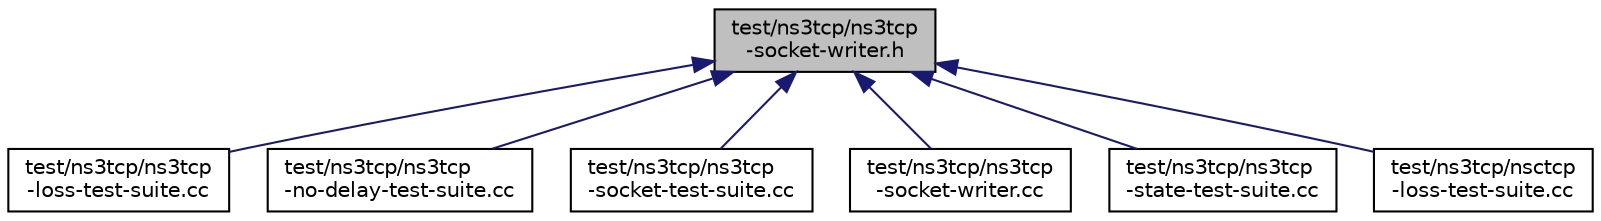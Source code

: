 digraph "test/ns3tcp/ns3tcp-socket-writer.h"
{
  edge [fontname="Helvetica",fontsize="10",labelfontname="Helvetica",labelfontsize="10"];
  node [fontname="Helvetica",fontsize="10",shape=record];
  Node1 [label="test/ns3tcp/ns3tcp\l-socket-writer.h",height=0.2,width=0.4,color="black", fillcolor="grey75", style="filled", fontcolor="black"];
  Node1 -> Node2 [dir="back",color="midnightblue",fontsize="10",style="solid"];
  Node2 [label="test/ns3tcp/ns3tcp\l-loss-test-suite.cc",height=0.2,width=0.4,color="black", fillcolor="white", style="filled",URL="$d4/d45/ns3tcp-loss-test-suite_8cc.html"];
  Node1 -> Node3 [dir="back",color="midnightblue",fontsize="10",style="solid"];
  Node3 [label="test/ns3tcp/ns3tcp\l-no-delay-test-suite.cc",height=0.2,width=0.4,color="black", fillcolor="white", style="filled",URL="$d9/d84/ns3tcp-no-delay-test-suite_8cc.html"];
  Node1 -> Node4 [dir="back",color="midnightblue",fontsize="10",style="solid"];
  Node4 [label="test/ns3tcp/ns3tcp\l-socket-test-suite.cc",height=0.2,width=0.4,color="black", fillcolor="white", style="filled",URL="$de/d3b/ns3tcp-socket-test-suite_8cc.html"];
  Node1 -> Node5 [dir="back",color="midnightblue",fontsize="10",style="solid"];
  Node5 [label="test/ns3tcp/ns3tcp\l-socket-writer.cc",height=0.2,width=0.4,color="black", fillcolor="white", style="filled",URL="$d6/db1/ns3tcp-socket-writer_8cc.html"];
  Node1 -> Node6 [dir="back",color="midnightblue",fontsize="10",style="solid"];
  Node6 [label="test/ns3tcp/ns3tcp\l-state-test-suite.cc",height=0.2,width=0.4,color="black", fillcolor="white", style="filled",URL="$d2/df6/ns3tcp-state-test-suite_8cc.html"];
  Node1 -> Node7 [dir="back",color="midnightblue",fontsize="10",style="solid"];
  Node7 [label="test/ns3tcp/nsctcp\l-loss-test-suite.cc",height=0.2,width=0.4,color="black", fillcolor="white", style="filled",URL="$d4/d64/nsctcp-loss-test-suite_8cc.html"];
}
